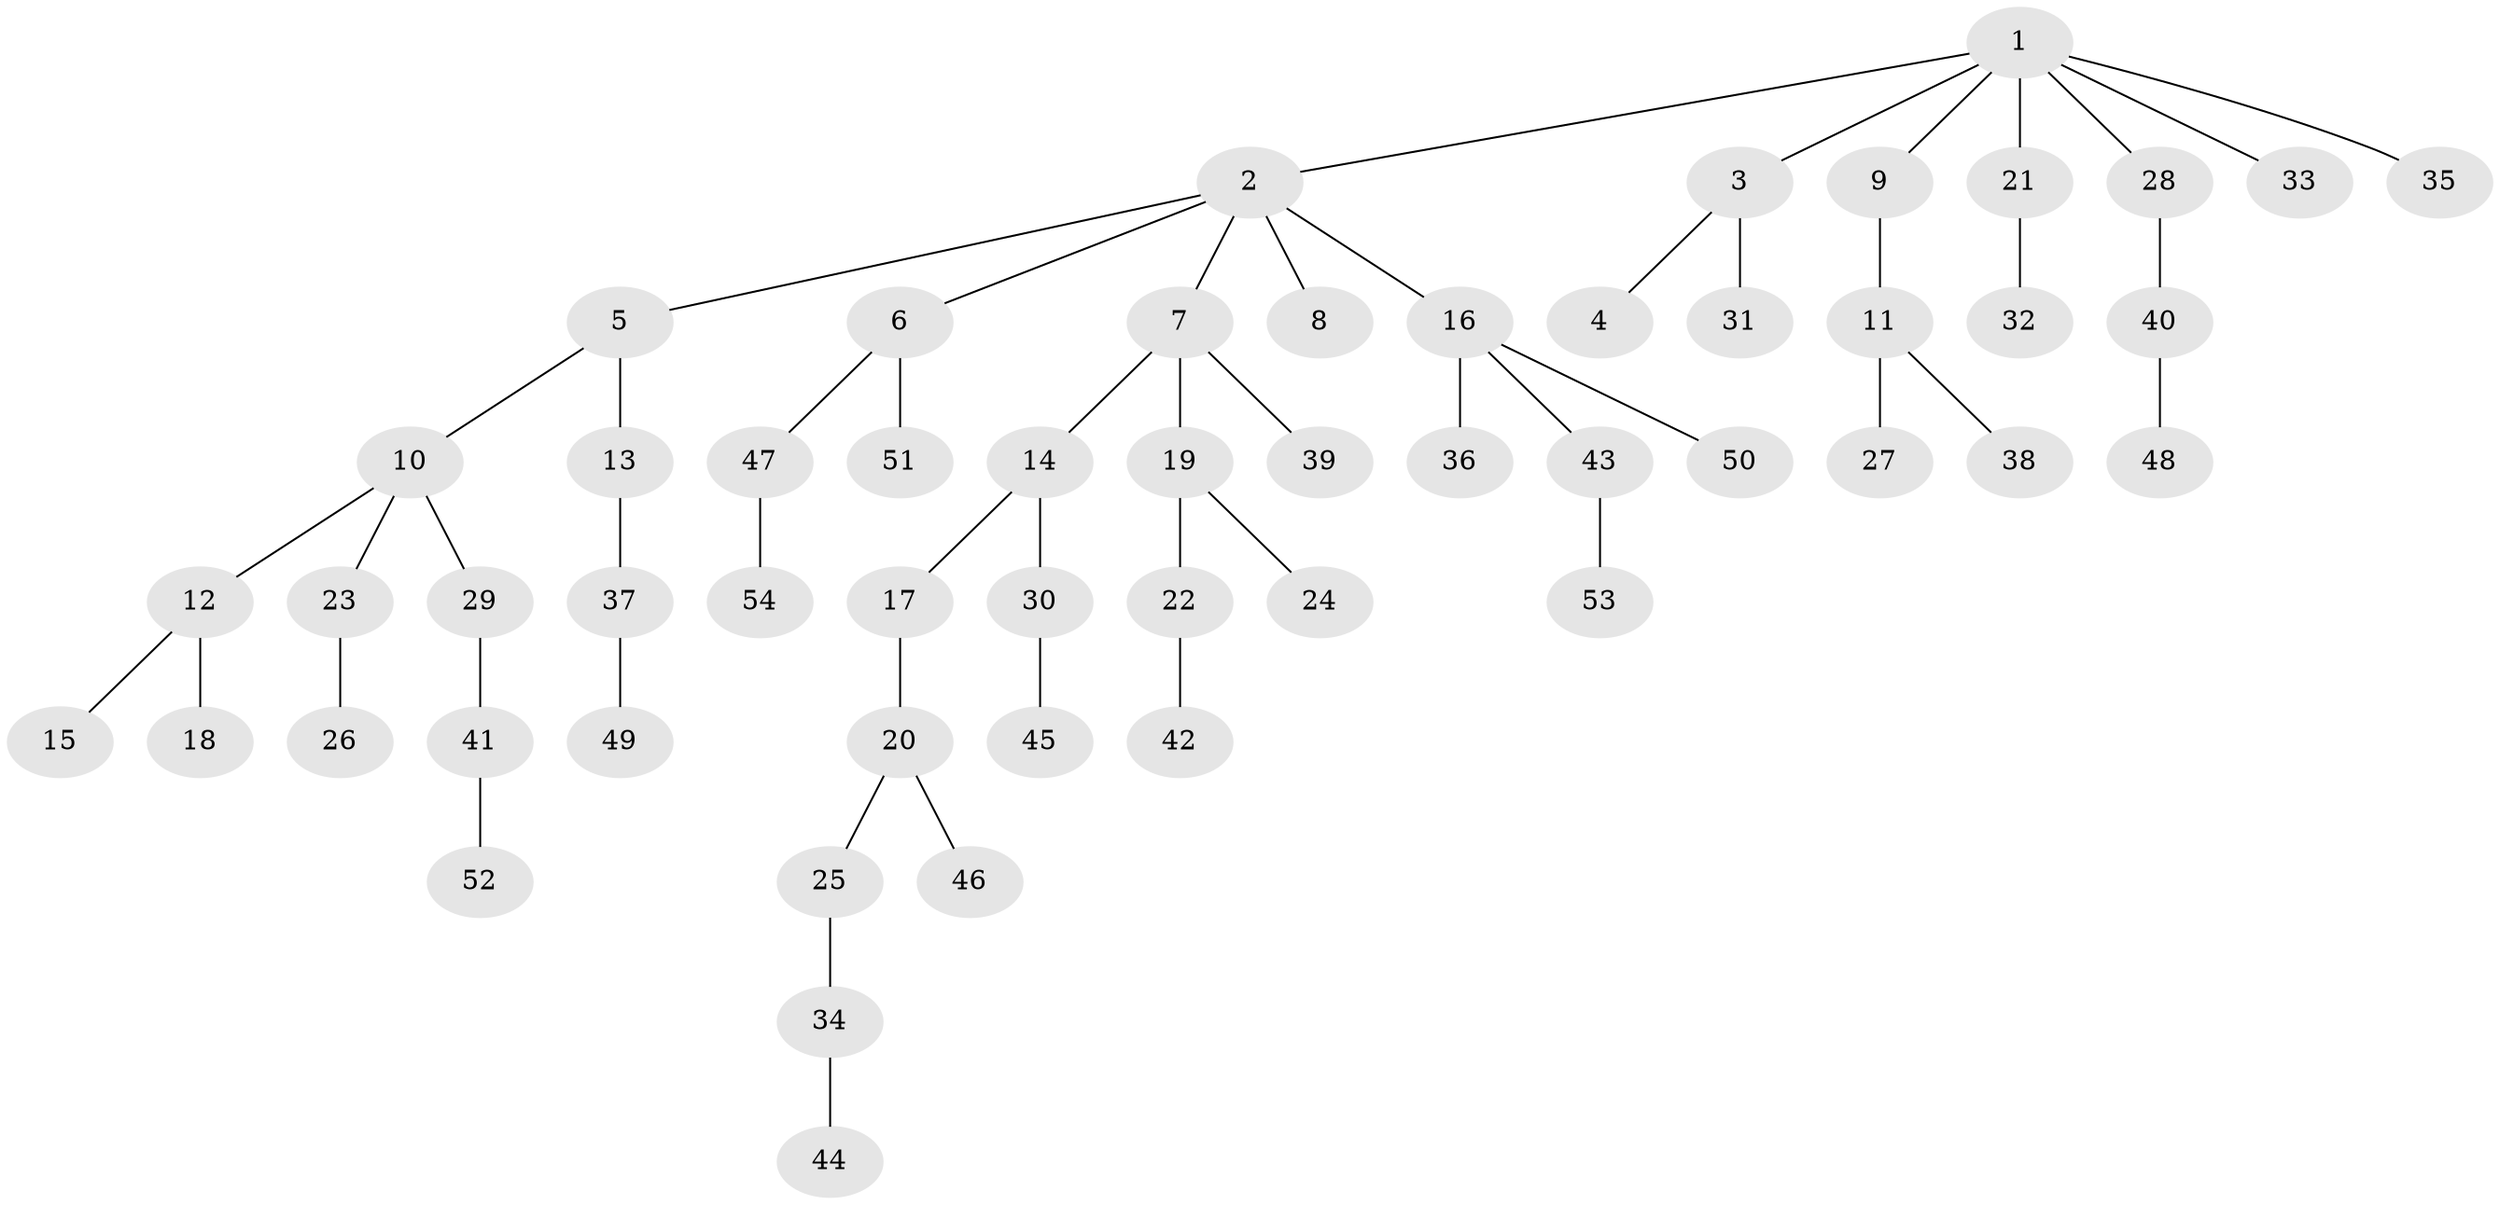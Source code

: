 // Generated by graph-tools (version 1.1) at 2025/53/03/09/25 04:53:41]
// undirected, 54 vertices, 53 edges
graph export_dot {
graph [start="1"]
  node [color=gray90,style=filled];
  1;
  2;
  3;
  4;
  5;
  6;
  7;
  8;
  9;
  10;
  11;
  12;
  13;
  14;
  15;
  16;
  17;
  18;
  19;
  20;
  21;
  22;
  23;
  24;
  25;
  26;
  27;
  28;
  29;
  30;
  31;
  32;
  33;
  34;
  35;
  36;
  37;
  38;
  39;
  40;
  41;
  42;
  43;
  44;
  45;
  46;
  47;
  48;
  49;
  50;
  51;
  52;
  53;
  54;
  1 -- 2;
  1 -- 3;
  1 -- 9;
  1 -- 21;
  1 -- 28;
  1 -- 33;
  1 -- 35;
  2 -- 5;
  2 -- 6;
  2 -- 7;
  2 -- 8;
  2 -- 16;
  3 -- 4;
  3 -- 31;
  5 -- 10;
  5 -- 13;
  6 -- 47;
  6 -- 51;
  7 -- 14;
  7 -- 19;
  7 -- 39;
  9 -- 11;
  10 -- 12;
  10 -- 23;
  10 -- 29;
  11 -- 27;
  11 -- 38;
  12 -- 15;
  12 -- 18;
  13 -- 37;
  14 -- 17;
  14 -- 30;
  16 -- 36;
  16 -- 43;
  16 -- 50;
  17 -- 20;
  19 -- 22;
  19 -- 24;
  20 -- 25;
  20 -- 46;
  21 -- 32;
  22 -- 42;
  23 -- 26;
  25 -- 34;
  28 -- 40;
  29 -- 41;
  30 -- 45;
  34 -- 44;
  37 -- 49;
  40 -- 48;
  41 -- 52;
  43 -- 53;
  47 -- 54;
}
